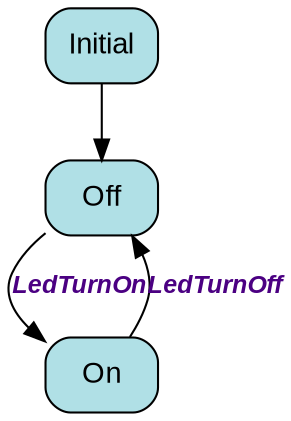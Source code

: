 digraph Led{

 graph [layout = dot]
 node [fontname="Arial",fontsize="14",shape="box", style="rounded,filled", fillcolor=PowderBlue,margin=0];
 edge [fontname="Arial bold italic",fontsize="12",fontcolor="Indigo"];
 "Initial" -> "Off";
"Off" -> "On" [ label = "LedTurnOn" ] ;
"On" -> "Off" [ label = "LedTurnOff" ] ;
}